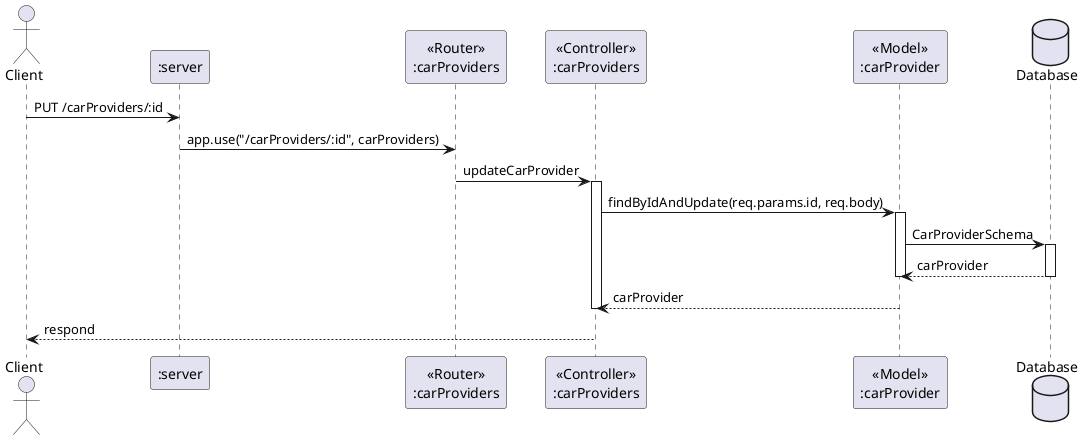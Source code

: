 @startuml PUT /carProviders/:id
actor       Client       as client
participant ":server" as server 
participant "<<Router>>\n:carProviders" as carProviders_router 
participant "<<Controller>>\n:carProviders" as carProviders_con 
participant "<<Model>>\n:carProvider" as carProviders_model 
database Database as db

client -> server : PUT /carProviders/:id

server -> carProviders_router : app.use("/carProviders/:id", carProviders)
carProviders_router -> carProviders_con : updateCarProvider
activate carProviders_con
    carProviders_con -> carProviders_model : findByIdAndUpdate(req.params.id, req.body)
    activate carProviders_model
    carProviders_model -> db : CarProviderSchema
        activate db
        db --> carProviders_model : carProvider
        deactivate db
    deactivate carProviders_model
    carProviders_model --> carProviders_con : carProvider
deactivate carProviders_con

carProviders_con --> client :respond

@enduml